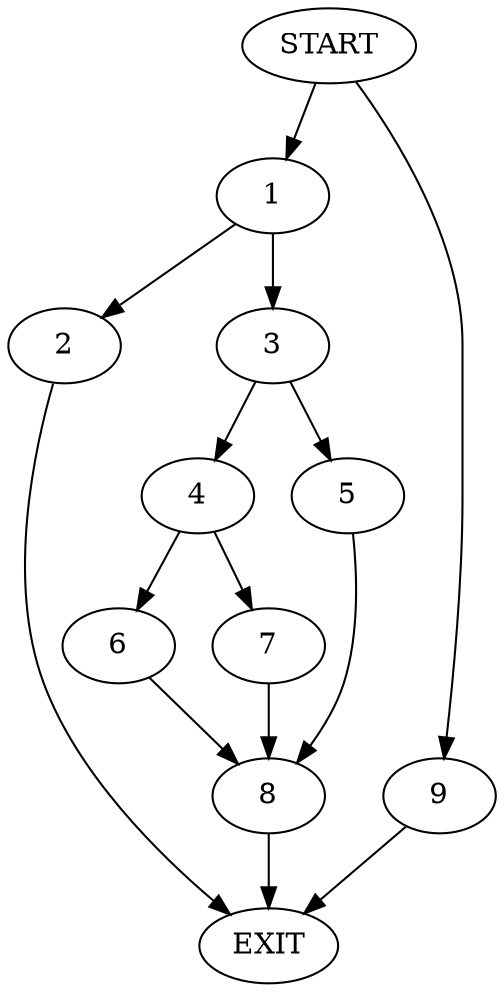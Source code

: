 digraph {
0 [label="START"]
10 [label="EXIT"]
0 -> 1
1 -> 2
1 -> 3
2 -> 10
3 -> 4
3 -> 5
4 -> 6
4 -> 7
5 -> 8
0 -> 9
9 -> 10
8 -> 10
7 -> 8
6 -> 8
}

